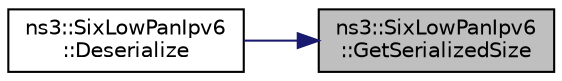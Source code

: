 digraph "ns3::SixLowPanIpv6::GetSerializedSize"
{
 // LATEX_PDF_SIZE
  edge [fontname="Helvetica",fontsize="10",labelfontname="Helvetica",labelfontsize="10"];
  node [fontname="Helvetica",fontsize="10",shape=record];
  rankdir="RL";
  Node1 [label="ns3::SixLowPanIpv6\l::GetSerializedSize",height=0.2,width=0.4,color="black", fillcolor="grey75", style="filled", fontcolor="black",tooltip="Get the serialized size of the packet."];
  Node1 -> Node2 [dir="back",color="midnightblue",fontsize="10",style="solid",fontname="Helvetica"];
  Node2 [label="ns3::SixLowPanIpv6\l::Deserialize",height=0.2,width=0.4,color="black", fillcolor="white", style="filled",URL="$classns3_1_1_six_low_pan_ipv6.html#aafa242cd070180d3b35a9de6656d4ef6",tooltip="Deserialize the packet."];
}
